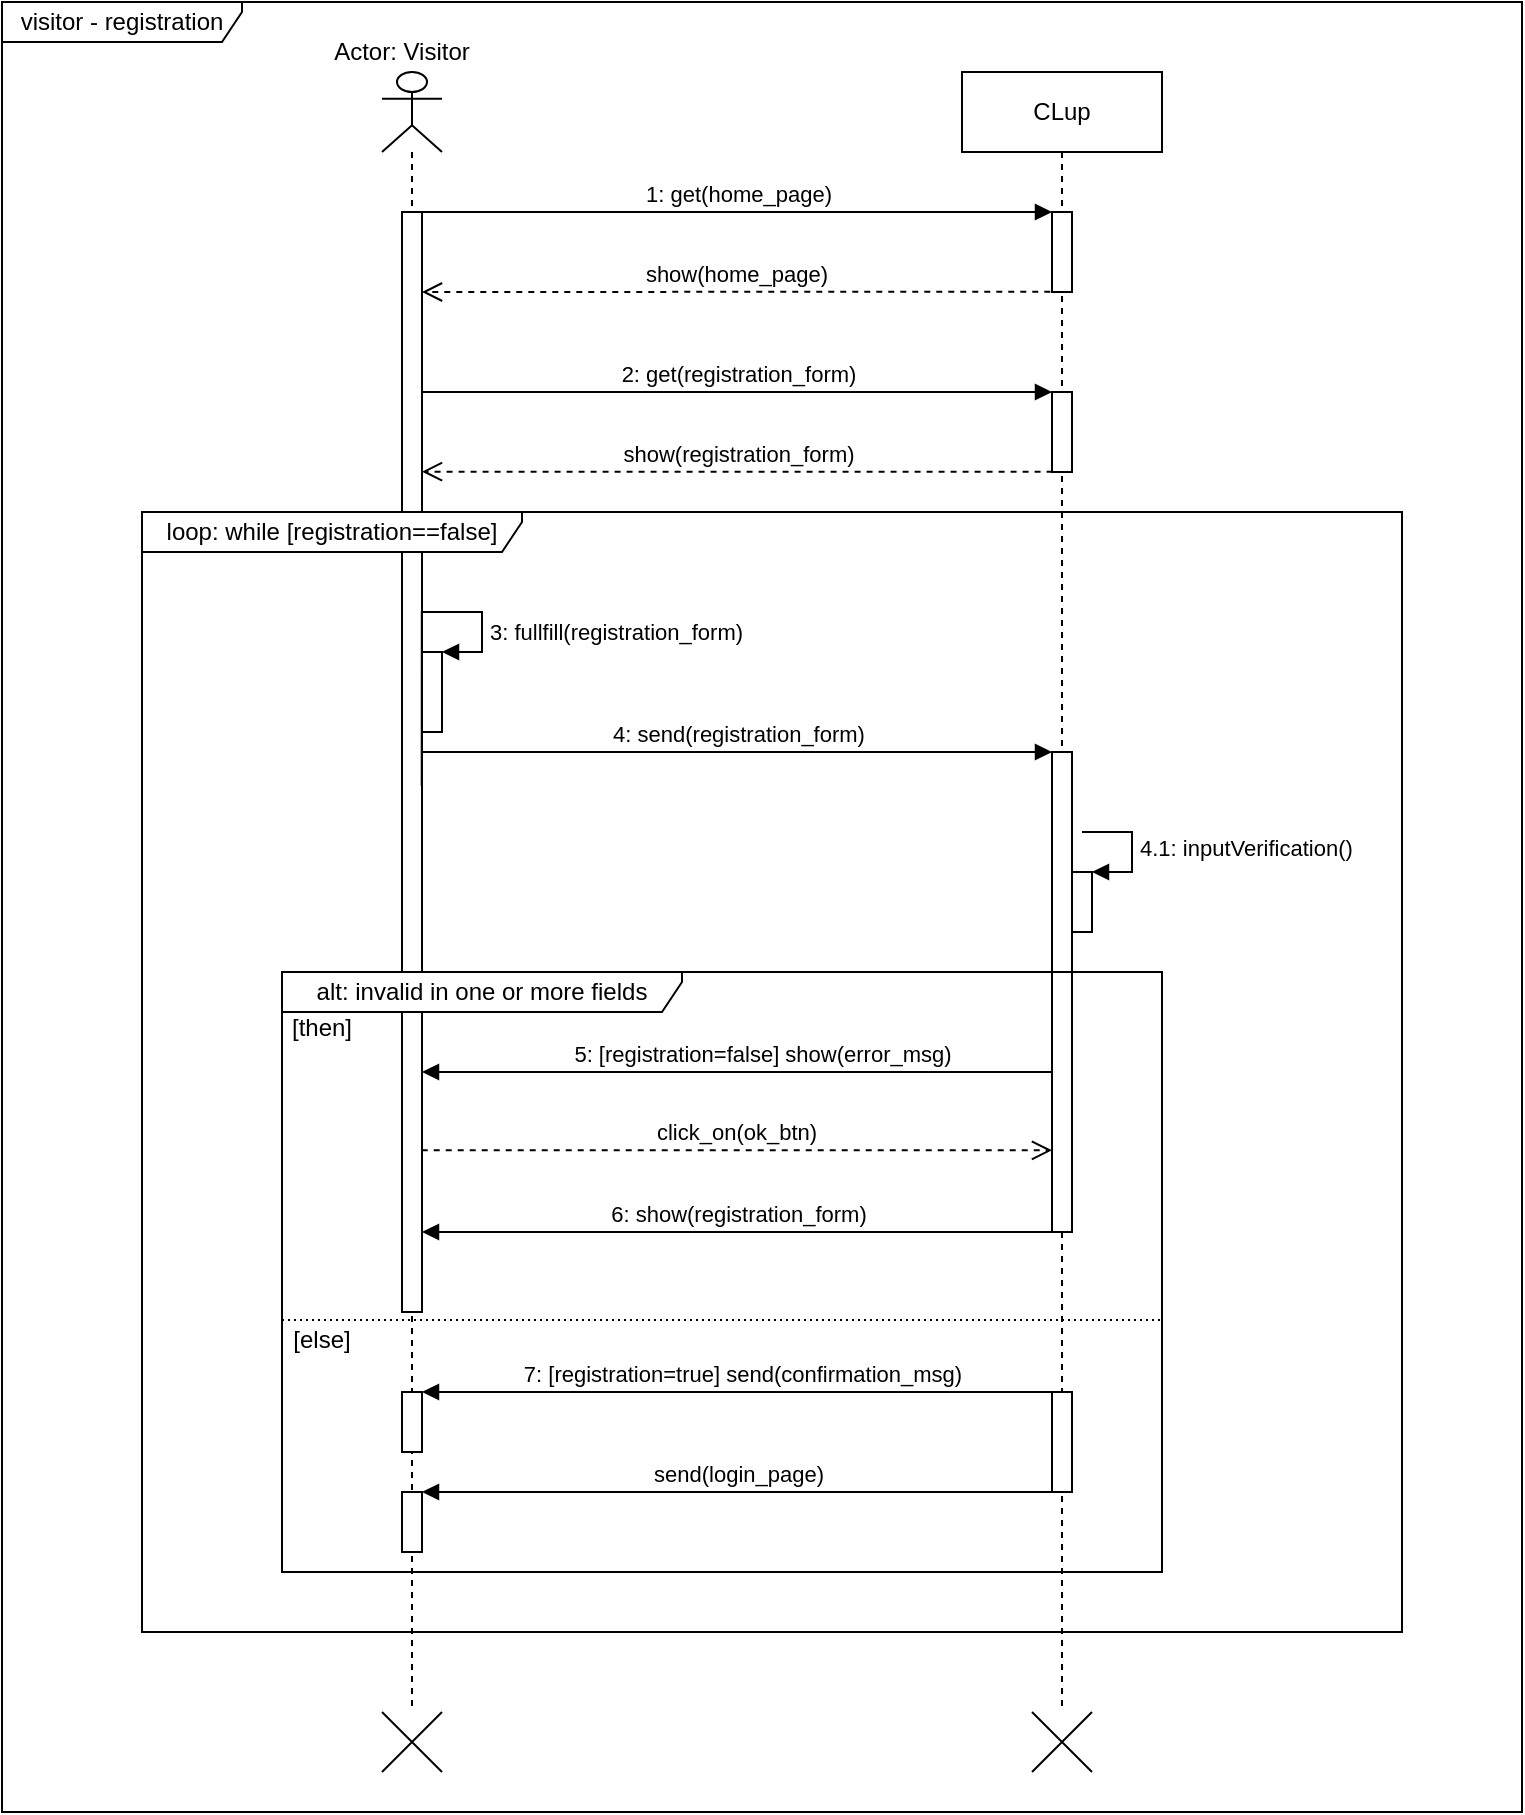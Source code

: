 <mxfile version="13.10.4" type="device"><diagram id="kgpKYQtTHZ0yAKxKKP6v" name="Page-1"><mxGraphModel dx="1360" dy="831" grid="1" gridSize="10" guides="1" tooltips="1" connect="1" arrows="1" fold="1" page="1" pageScale="1" pageWidth="850" pageHeight="1100" math="0" shadow="0"><root><mxCell id="0"/><mxCell id="1" parent="0"/><mxCell id="4mUvusCchYLz1Ih5ERtV-17" value="visitor - registration" style="shape=umlFrame;whiteSpace=wrap;html=1;rounded=0;shadow=0;glass=0;sketch=0;strokeColor=#000000;width=120;height=20;" parent="1" vertex="1"><mxGeometry x="80" y="25" width="760" height="905" as="geometry"/></mxCell><mxCell id="4mUvusCchYLz1Ih5ERtV-7" value="" style="shape=umlLifeline;participant=umlActor;perimeter=lifelinePerimeter;whiteSpace=wrap;html=1;container=1;collapsible=0;recursiveResize=0;verticalAlign=top;spacingTop=36;outlineConnect=0;rounded=0;shadow=0;glass=0;sketch=0;strokeColor=#000000;" parent="1" vertex="1"><mxGeometry x="270" y="60" width="30" height="820" as="geometry"/></mxCell><mxCell id="4mUvusCchYLz1Ih5ERtV-13" value="" style="html=1;points=[];perimeter=orthogonalPerimeter;rounded=0;shadow=0;glass=0;sketch=0;strokeColor=#000000;" parent="4mUvusCchYLz1Ih5ERtV-7" vertex="1"><mxGeometry x="10" y="70" width="10" height="550" as="geometry"/></mxCell><mxCell id="4mUvusCchYLz1Ih5ERtV-19" value="" style="html=1;points=[];perimeter=orthogonalPerimeter;rounded=0;shadow=0;glass=0;sketch=0;strokeColor=#000000;" parent="4mUvusCchYLz1Ih5ERtV-7" vertex="1"><mxGeometry x="20" y="290" width="10" height="40" as="geometry"/></mxCell><mxCell id="4mUvusCchYLz1Ih5ERtV-20" value="&lt;div&gt;3: fullfill(registration_form)&lt;/div&gt;" style="edgeStyle=orthogonalEdgeStyle;html=1;align=left;spacingLeft=2;endArrow=block;rounded=0;entryX=1;entryY=0;exitX=0.986;exitY=0.522;exitDx=0;exitDy=0;exitPerimeter=0;" parent="4mUvusCchYLz1Ih5ERtV-7" source="4mUvusCchYLz1Ih5ERtV-13" target="4mUvusCchYLz1Ih5ERtV-19" edge="1"><mxGeometry x="0.618" relative="1" as="geometry"><mxPoint x="25" y="270" as="sourcePoint"/><Array as="points"><mxPoint x="20" y="270"/><mxPoint x="50" y="270"/><mxPoint x="50" y="290"/></Array><mxPoint as="offset"/></mxGeometry></mxCell><mxCell id="4mUvusCchYLz1Ih5ERtV-44" value="" style="html=1;points=[];perimeter=orthogonalPerimeter;rounded=0;shadow=0;glass=0;sketch=0;strokeColor=#000000;" parent="4mUvusCchYLz1Ih5ERtV-7" vertex="1"><mxGeometry x="10" y="660" width="10" height="30" as="geometry"/></mxCell><mxCell id="4mUvusCchYLz1Ih5ERtV-48" value="" style="html=1;points=[];perimeter=orthogonalPerimeter;rounded=0;shadow=0;glass=0;sketch=0;strokeColor=#000000;" parent="4mUvusCchYLz1Ih5ERtV-7" vertex="1"><mxGeometry x="10" y="710" width="10" height="30" as="geometry"/></mxCell><mxCell id="4mUvusCchYLz1Ih5ERtV-8" value="Actor: Visitor" style="text;html=1;strokeColor=none;fillColor=none;align=center;verticalAlign=middle;whiteSpace=wrap;rounded=0;shadow=0;glass=0;sketch=0;" parent="1" vertex="1"><mxGeometry x="240" y="40" width="80" height="20" as="geometry"/></mxCell><mxCell id="4mUvusCchYLz1Ih5ERtV-9" value="CLup" style="shape=umlLifeline;perimeter=lifelinePerimeter;whiteSpace=wrap;html=1;container=1;collapsible=0;recursiveResize=0;outlineConnect=0;rounded=0;shadow=0;glass=0;sketch=0;strokeColor=#000000;" parent="1" vertex="1"><mxGeometry x="560" y="60" width="100" height="820" as="geometry"/></mxCell><mxCell id="4mUvusCchYLz1Ih5ERtV-10" value="" style="html=1;points=[];perimeter=orthogonalPerimeter;rounded=0;shadow=0;glass=0;sketch=0;strokeColor=#000000;" parent="4mUvusCchYLz1Ih5ERtV-9" vertex="1"><mxGeometry x="45" y="70" width="10" height="40" as="geometry"/></mxCell><mxCell id="4mUvusCchYLz1Ih5ERtV-14" value="" style="html=1;points=[];perimeter=orthogonalPerimeter;rounded=0;shadow=0;glass=0;sketch=0;strokeColor=#000000;" parent="4mUvusCchYLz1Ih5ERtV-9" vertex="1"><mxGeometry x="45" y="160" width="10" height="40" as="geometry"/></mxCell><mxCell id="4mUvusCchYLz1Ih5ERtV-26" value="" style="html=1;points=[];perimeter=orthogonalPerimeter;rounded=0;shadow=0;glass=0;sketch=0;strokeColor=#000000;" parent="4mUvusCchYLz1Ih5ERtV-9" vertex="1"><mxGeometry x="45" y="340" width="10" height="240" as="geometry"/></mxCell><mxCell id="4mUvusCchYLz1Ih5ERtV-29" value="" style="html=1;points=[];perimeter=orthogonalPerimeter;rounded=0;shadow=0;glass=0;sketch=0;strokeColor=#000000;" parent="4mUvusCchYLz1Ih5ERtV-9" vertex="1"><mxGeometry x="55" y="400" width="10" height="30" as="geometry"/></mxCell><mxCell id="4mUvusCchYLz1Ih5ERtV-30" value="4.1: inputVerification()" style="edgeStyle=orthogonalEdgeStyle;html=1;align=left;spacingLeft=2;endArrow=block;rounded=0;entryX=1;entryY=0;" parent="4mUvusCchYLz1Ih5ERtV-9" target="4mUvusCchYLz1Ih5ERtV-29" edge="1"><mxGeometry relative="1" as="geometry"><mxPoint x="60" y="380" as="sourcePoint"/><Array as="points"><mxPoint x="85" y="380"/></Array></mxGeometry></mxCell><mxCell id="4mUvusCchYLz1Ih5ERtV-47" value="" style="html=1;points=[];perimeter=orthogonalPerimeter;rounded=0;shadow=0;glass=0;sketch=0;strokeColor=#000000;" parent="4mUvusCchYLz1Ih5ERtV-9" vertex="1"><mxGeometry x="45" y="660" width="10" height="50" as="geometry"/></mxCell><mxCell id="4mUvusCchYLz1Ih5ERtV-11" value="1: get(home_page)" style="html=1;verticalAlign=bottom;endArrow=block;entryX=0;entryY=0;" parent="1" target="4mUvusCchYLz1Ih5ERtV-10" edge="1"><mxGeometry relative="1" as="geometry"><mxPoint x="290" y="130" as="sourcePoint"/></mxGeometry></mxCell><mxCell id="4mUvusCchYLz1Ih5ERtV-12" value="show(home_page)" style="html=1;verticalAlign=bottom;endArrow=open;dashed=1;endSize=8;exitX=-0.086;exitY=0.996;exitDx=0;exitDy=0;exitPerimeter=0;" parent="1" source="4mUvusCchYLz1Ih5ERtV-10" edge="1"><mxGeometry relative="1" as="geometry"><mxPoint x="290" y="170" as="targetPoint"/></mxGeometry></mxCell><mxCell id="4mUvusCchYLz1Ih5ERtV-15" value="2: get(registration_form)" style="html=1;verticalAlign=bottom;endArrow=block;entryX=0;entryY=0;" parent="1" source="4mUvusCchYLz1Ih5ERtV-13" target="4mUvusCchYLz1Ih5ERtV-14" edge="1"><mxGeometry relative="1" as="geometry"><mxPoint x="535" y="220" as="sourcePoint"/></mxGeometry></mxCell><mxCell id="4mUvusCchYLz1Ih5ERtV-16" value="show(registration_form)" style="html=1;verticalAlign=bottom;endArrow=open;dashed=1;endSize=8;exitX=0.029;exitY=0.996;exitDx=0;exitDy=0;exitPerimeter=0;" parent="1" source="4mUvusCchYLz1Ih5ERtV-14" target="4mUvusCchYLz1Ih5ERtV-13" edge="1"><mxGeometry relative="1" as="geometry"><mxPoint x="535" y="296" as="targetPoint"/></mxGeometry></mxCell><mxCell id="4mUvusCchYLz1Ih5ERtV-27" value="4: send(registration_form)" style="html=1;verticalAlign=bottom;endArrow=block;entryX=0;entryY=0;" parent="1" source="4mUvusCchYLz1Ih5ERtV-13" target="4mUvusCchYLz1Ih5ERtV-26" edge="1"><mxGeometry relative="1" as="geometry"><mxPoint x="320" y="400" as="sourcePoint"/></mxGeometry></mxCell><mxCell id="4mUvusCchYLz1Ih5ERtV-33" value="[then]" style="text;align=center;fontStyle=0;verticalAlign=middle;spacingLeft=3;spacingRight=3;strokeColor=none;rotatable=0;points=[[0,0.5],[1,0.5]];portConstraint=eastwest;rounded=0;shadow=0;glass=0;sketch=0;" parent="1" vertex="1"><mxGeometry x="220" y="524" width="40" height="26" as="geometry"/></mxCell><mxCell id="4mUvusCchYLz1Ih5ERtV-39" value="5: [registration=false] show(error_msg)" style="html=1;verticalAlign=bottom;endArrow=block;" parent="1" source="4mUvusCchYLz1Ih5ERtV-26" target="4mUvusCchYLz1Ih5ERtV-13" edge="1"><mxGeometry x="-0.079" width="80" relative="1" as="geometry"><mxPoint x="450" y="640" as="sourcePoint"/><mxPoint x="530" y="640" as="targetPoint"/><Array as="points"><mxPoint x="400" y="560"/></Array><mxPoint as="offset"/></mxGeometry></mxCell><mxCell id="4mUvusCchYLz1Ih5ERtV-40" value="click_on(ok_btn)" style="html=1;verticalAlign=bottom;endArrow=open;dashed=1;endSize=8;exitX=0.986;exitY=0.853;exitDx=0;exitDy=0;exitPerimeter=0;" parent="1" source="4mUvusCchYLz1Ih5ERtV-13" target="4mUvusCchYLz1Ih5ERtV-26" edge="1"><mxGeometry relative="1" as="geometry"><mxPoint x="480" y="660" as="sourcePoint"/><mxPoint x="400" y="660" as="targetPoint"/><Array as="points"/></mxGeometry></mxCell><mxCell id="4mUvusCchYLz1Ih5ERtV-41" value="6: show(registration_form)" style="html=1;verticalAlign=bottom;endArrow=block;" parent="1" source="4mUvusCchYLz1Ih5ERtV-26" edge="1"><mxGeometry width="80" relative="1" as="geometry"><mxPoint x="570" y="640" as="sourcePoint"/><mxPoint x="290" y="640" as="targetPoint"/></mxGeometry></mxCell><mxCell id="4mUvusCchYLz1Ih5ERtV-42" value="" style="line;strokeWidth=1;fillColor=none;align=left;verticalAlign=middle;spacingTop=-1;spacingLeft=3;spacingRight=3;rotatable=0;labelPosition=right;points=[];portConstraint=eastwest;rounded=0;shadow=0;glass=0;sketch=0;dashed=1;dashPattern=1 2;" parent="1" vertex="1"><mxGeometry x="220" y="680" width="440" height="8" as="geometry"/></mxCell><mxCell id="4mUvusCchYLz1Ih5ERtV-43" value="[else]" style="text;align=center;fontStyle=0;verticalAlign=middle;spacingLeft=3;spacingRight=3;strokeColor=none;rotatable=0;points=[[0,0.5],[1,0.5]];portConstraint=eastwest;rounded=0;shadow=0;glass=0;sketch=0;" parent="1" vertex="1"><mxGeometry x="220" y="680" width="40" height="26" as="geometry"/></mxCell><mxCell id="4mUvusCchYLz1Ih5ERtV-45" value="7: [registration=true] send(confirmation_msg)" style="html=1;verticalAlign=bottom;endArrow=block;entryX=1;entryY=0;" parent="1" source="4mUvusCchYLz1Ih5ERtV-9" target="4mUvusCchYLz1Ih5ERtV-44" edge="1"><mxGeometry relative="1" as="geometry"><mxPoint x="410" y="745" as="sourcePoint"/></mxGeometry></mxCell><mxCell id="4mUvusCchYLz1Ih5ERtV-49" value="send(login_page)" style="html=1;verticalAlign=bottom;endArrow=block;entryX=1;entryY=0;" parent="1" source="4mUvusCchYLz1Ih5ERtV-47" target="4mUvusCchYLz1Ih5ERtV-48" edge="1"><mxGeometry relative="1" as="geometry"><mxPoint x="420" y="800" as="sourcePoint"/></mxGeometry></mxCell><mxCell id="4mUvusCchYLz1Ih5ERtV-52" value="" style="shape=umlDestroy;rounded=0;shadow=0;glass=0;sketch=0;strokeColor=#000000;" parent="1" vertex="1"><mxGeometry x="270" y="880" width="30" height="30" as="geometry"/></mxCell><mxCell id="4mUvusCchYLz1Ih5ERtV-53" value="" style="shape=umlDestroy;rounded=0;shadow=0;glass=0;sketch=0;strokeColor=#000000;" parent="1" vertex="1"><mxGeometry x="595" y="880" width="30" height="30" as="geometry"/></mxCell><mxCell id="4mUvusCchYLz1Ih5ERtV-32" value="alt: invalid in one or more fields" style="shape=umlFrame;whiteSpace=wrap;html=1;rounded=0;shadow=0;glass=0;sketch=0;strokeColor=#000000;width=200;height=20;" parent="1" vertex="1"><mxGeometry x="220" y="510" width="440" height="300" as="geometry"/></mxCell><mxCell id="4mUvusCchYLz1Ih5ERtV-18" value="loop: while [registration==false]" style="shape=umlFrame;whiteSpace=wrap;html=1;rounded=0;shadow=0;glass=0;sketch=0;strokeColor=#000000;width=190;height=20;" parent="1" vertex="1"><mxGeometry x="150" y="280" width="630" height="560" as="geometry"/></mxCell></root></mxGraphModel></diagram></mxfile>
